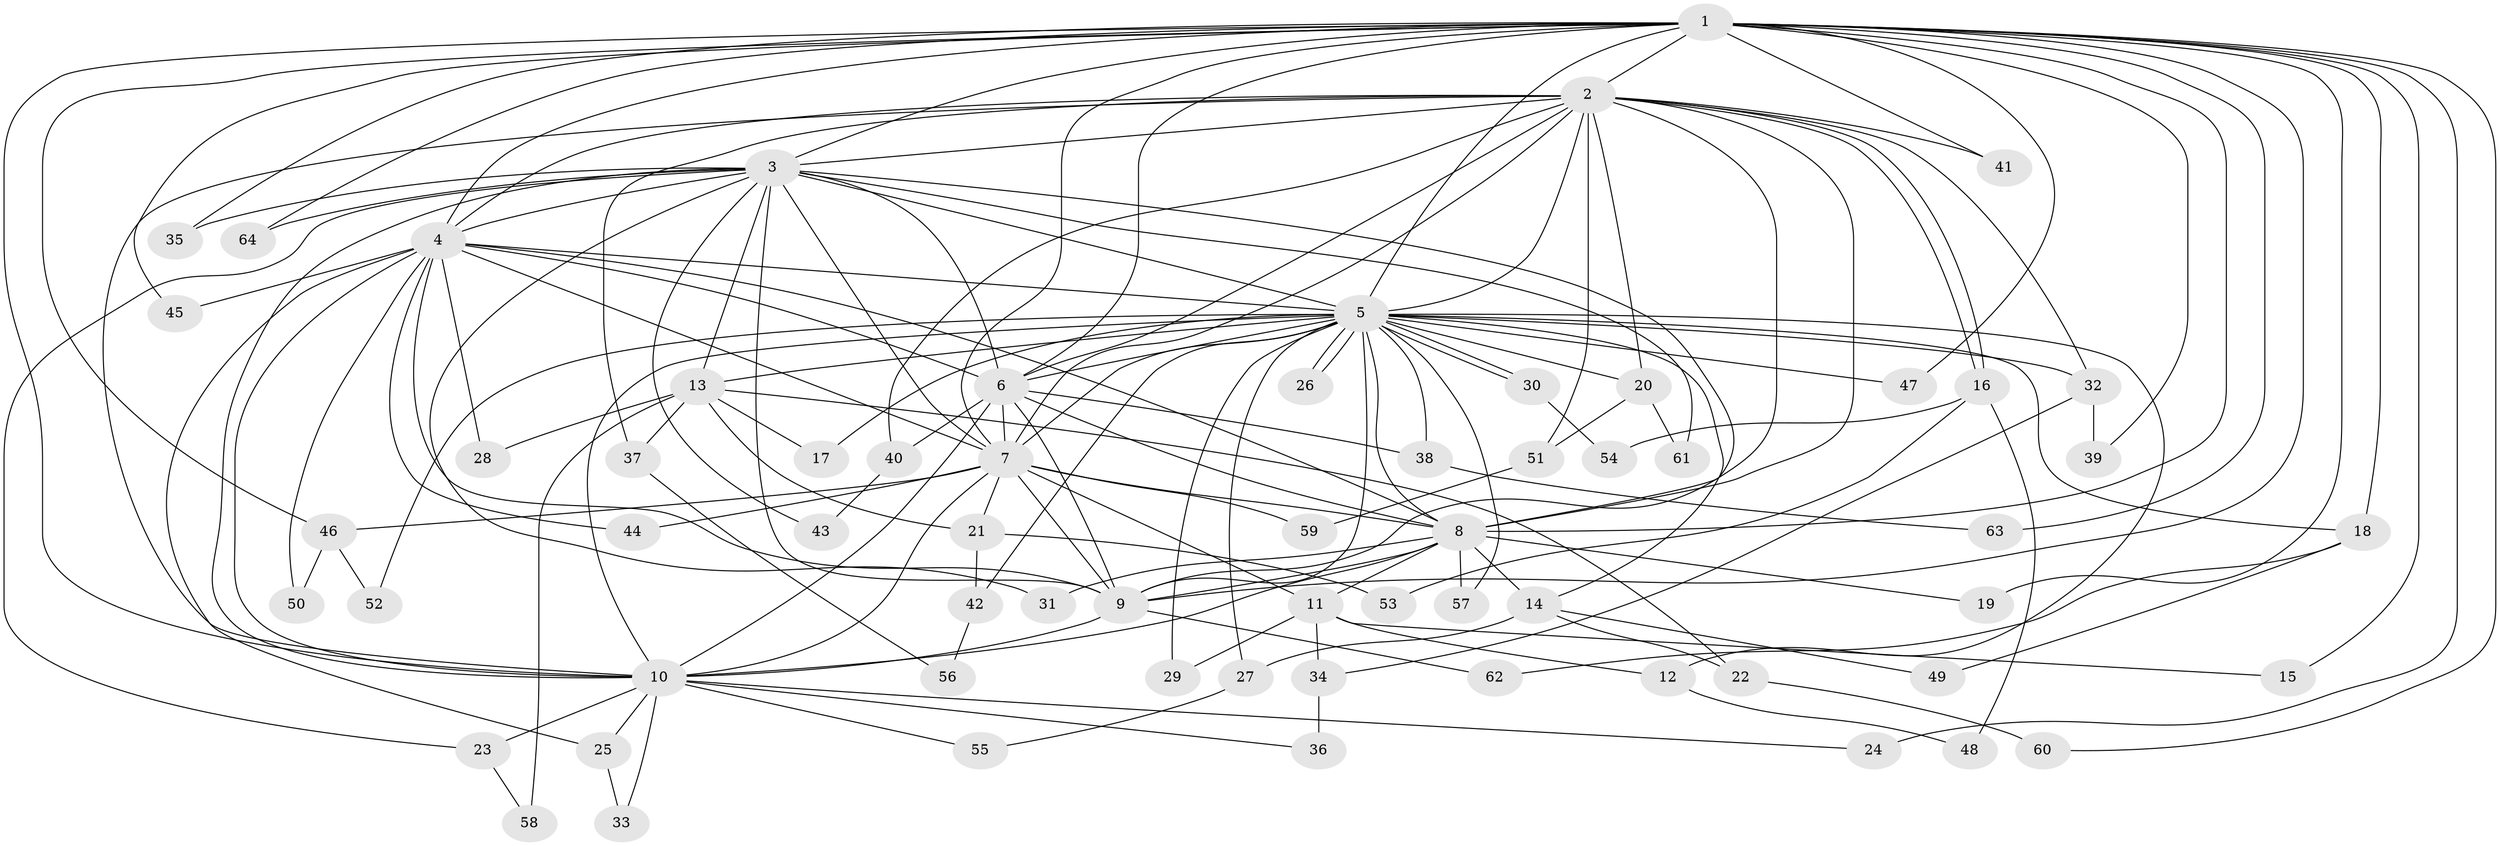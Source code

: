 // Generated by graph-tools (version 1.1) at 2025/49/03/09/25 03:49:28]
// undirected, 64 vertices, 153 edges
graph export_dot {
graph [start="1"]
  node [color=gray90,style=filled];
  1;
  2;
  3;
  4;
  5;
  6;
  7;
  8;
  9;
  10;
  11;
  12;
  13;
  14;
  15;
  16;
  17;
  18;
  19;
  20;
  21;
  22;
  23;
  24;
  25;
  26;
  27;
  28;
  29;
  30;
  31;
  32;
  33;
  34;
  35;
  36;
  37;
  38;
  39;
  40;
  41;
  42;
  43;
  44;
  45;
  46;
  47;
  48;
  49;
  50;
  51;
  52;
  53;
  54;
  55;
  56;
  57;
  58;
  59;
  60;
  61;
  62;
  63;
  64;
  1 -- 2;
  1 -- 3;
  1 -- 4;
  1 -- 5;
  1 -- 6;
  1 -- 7;
  1 -- 8;
  1 -- 9;
  1 -- 10;
  1 -- 15;
  1 -- 18;
  1 -- 19;
  1 -- 24;
  1 -- 35;
  1 -- 39;
  1 -- 41;
  1 -- 45;
  1 -- 46;
  1 -- 47;
  1 -- 60;
  1 -- 63;
  1 -- 64;
  2 -- 3;
  2 -- 4;
  2 -- 5;
  2 -- 6;
  2 -- 7;
  2 -- 8;
  2 -- 9;
  2 -- 10;
  2 -- 16;
  2 -- 16;
  2 -- 20;
  2 -- 32;
  2 -- 37;
  2 -- 40;
  2 -- 41;
  2 -- 51;
  3 -- 4;
  3 -- 5;
  3 -- 6;
  3 -- 7;
  3 -- 8;
  3 -- 9;
  3 -- 10;
  3 -- 13;
  3 -- 23;
  3 -- 31;
  3 -- 35;
  3 -- 43;
  3 -- 61;
  3 -- 64;
  4 -- 5;
  4 -- 6;
  4 -- 7;
  4 -- 8;
  4 -- 9;
  4 -- 10;
  4 -- 25;
  4 -- 28;
  4 -- 44;
  4 -- 45;
  4 -- 50;
  5 -- 6;
  5 -- 7;
  5 -- 8;
  5 -- 9;
  5 -- 10;
  5 -- 12;
  5 -- 13;
  5 -- 14;
  5 -- 17;
  5 -- 18;
  5 -- 20;
  5 -- 26;
  5 -- 26;
  5 -- 27;
  5 -- 29;
  5 -- 30;
  5 -- 30;
  5 -- 32;
  5 -- 38;
  5 -- 42;
  5 -- 47;
  5 -- 52;
  5 -- 57;
  6 -- 7;
  6 -- 8;
  6 -- 9;
  6 -- 10;
  6 -- 38;
  6 -- 40;
  7 -- 8;
  7 -- 9;
  7 -- 10;
  7 -- 11;
  7 -- 21;
  7 -- 44;
  7 -- 46;
  7 -- 59;
  8 -- 9;
  8 -- 10;
  8 -- 11;
  8 -- 14;
  8 -- 19;
  8 -- 31;
  8 -- 57;
  9 -- 10;
  9 -- 62;
  10 -- 23;
  10 -- 24;
  10 -- 25;
  10 -- 33;
  10 -- 36;
  10 -- 55;
  11 -- 12;
  11 -- 15;
  11 -- 29;
  11 -- 34;
  12 -- 48;
  13 -- 17;
  13 -- 21;
  13 -- 22;
  13 -- 28;
  13 -- 37;
  13 -- 58;
  14 -- 22;
  14 -- 27;
  14 -- 49;
  16 -- 48;
  16 -- 53;
  16 -- 54;
  18 -- 49;
  18 -- 62;
  20 -- 51;
  20 -- 61;
  21 -- 42;
  21 -- 53;
  22 -- 60;
  23 -- 58;
  25 -- 33;
  27 -- 55;
  30 -- 54;
  32 -- 34;
  32 -- 39;
  34 -- 36;
  37 -- 56;
  38 -- 63;
  40 -- 43;
  42 -- 56;
  46 -- 50;
  46 -- 52;
  51 -- 59;
}
